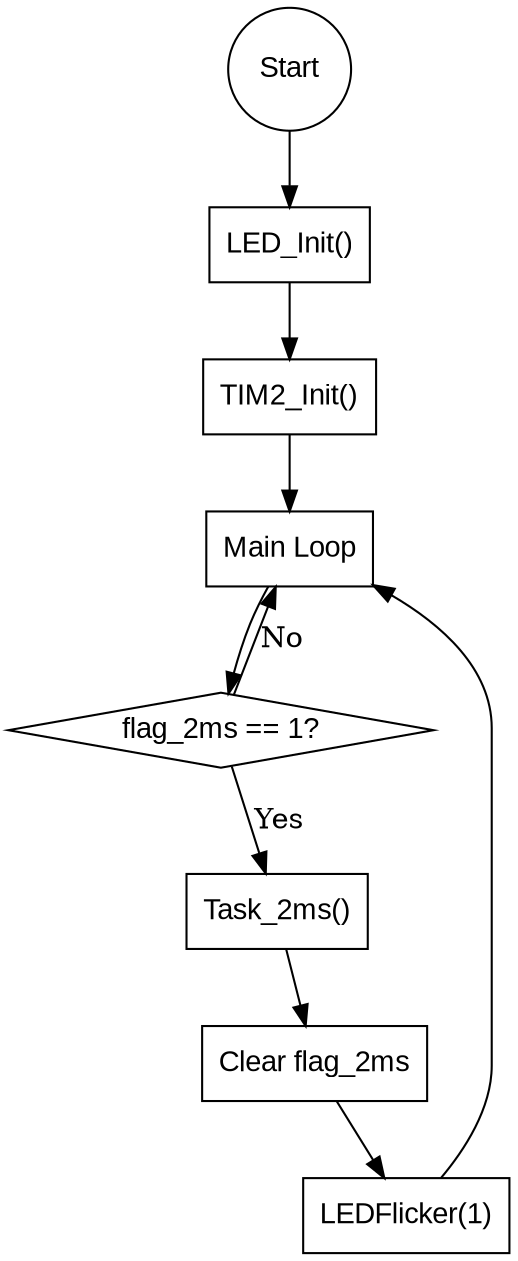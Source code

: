 digraph main_program {
    rankdir = TB;
    node [shape = box; fontname = "Arial";];
    
    // 定义节点
    start [label = "Start";shape = circle;];
    init_led [label = "LED_Init()";shape = box;];
    init_tim2 [label = "TIM2_Init()";shape = box;];
    main_loop [label = "Main Loop";shape = box;];
    check_flag [label = "flag_2ms == 1?";shape = diamond;];
    clear_flag [label = "Clear flag_2ms";shape = box;];
    task_2ms [label = "Task_2ms()";shape = box;];
    led_flicker [label = "LEDFlicker(1)";shape = box;];
    
    // 定义连线
    start -> init_led;
    init_led -> init_tim2;
    init_tim2 -> main_loop;
    main_loop -> check_flag;
    check_flag -> task_2ms [label = "Yes";];
    check_flag -> main_loop [label = "No";];
    task_2ms -> clear_flag;
    clear_flag -> led_flicker;
    led_flicker -> main_loop;
}
